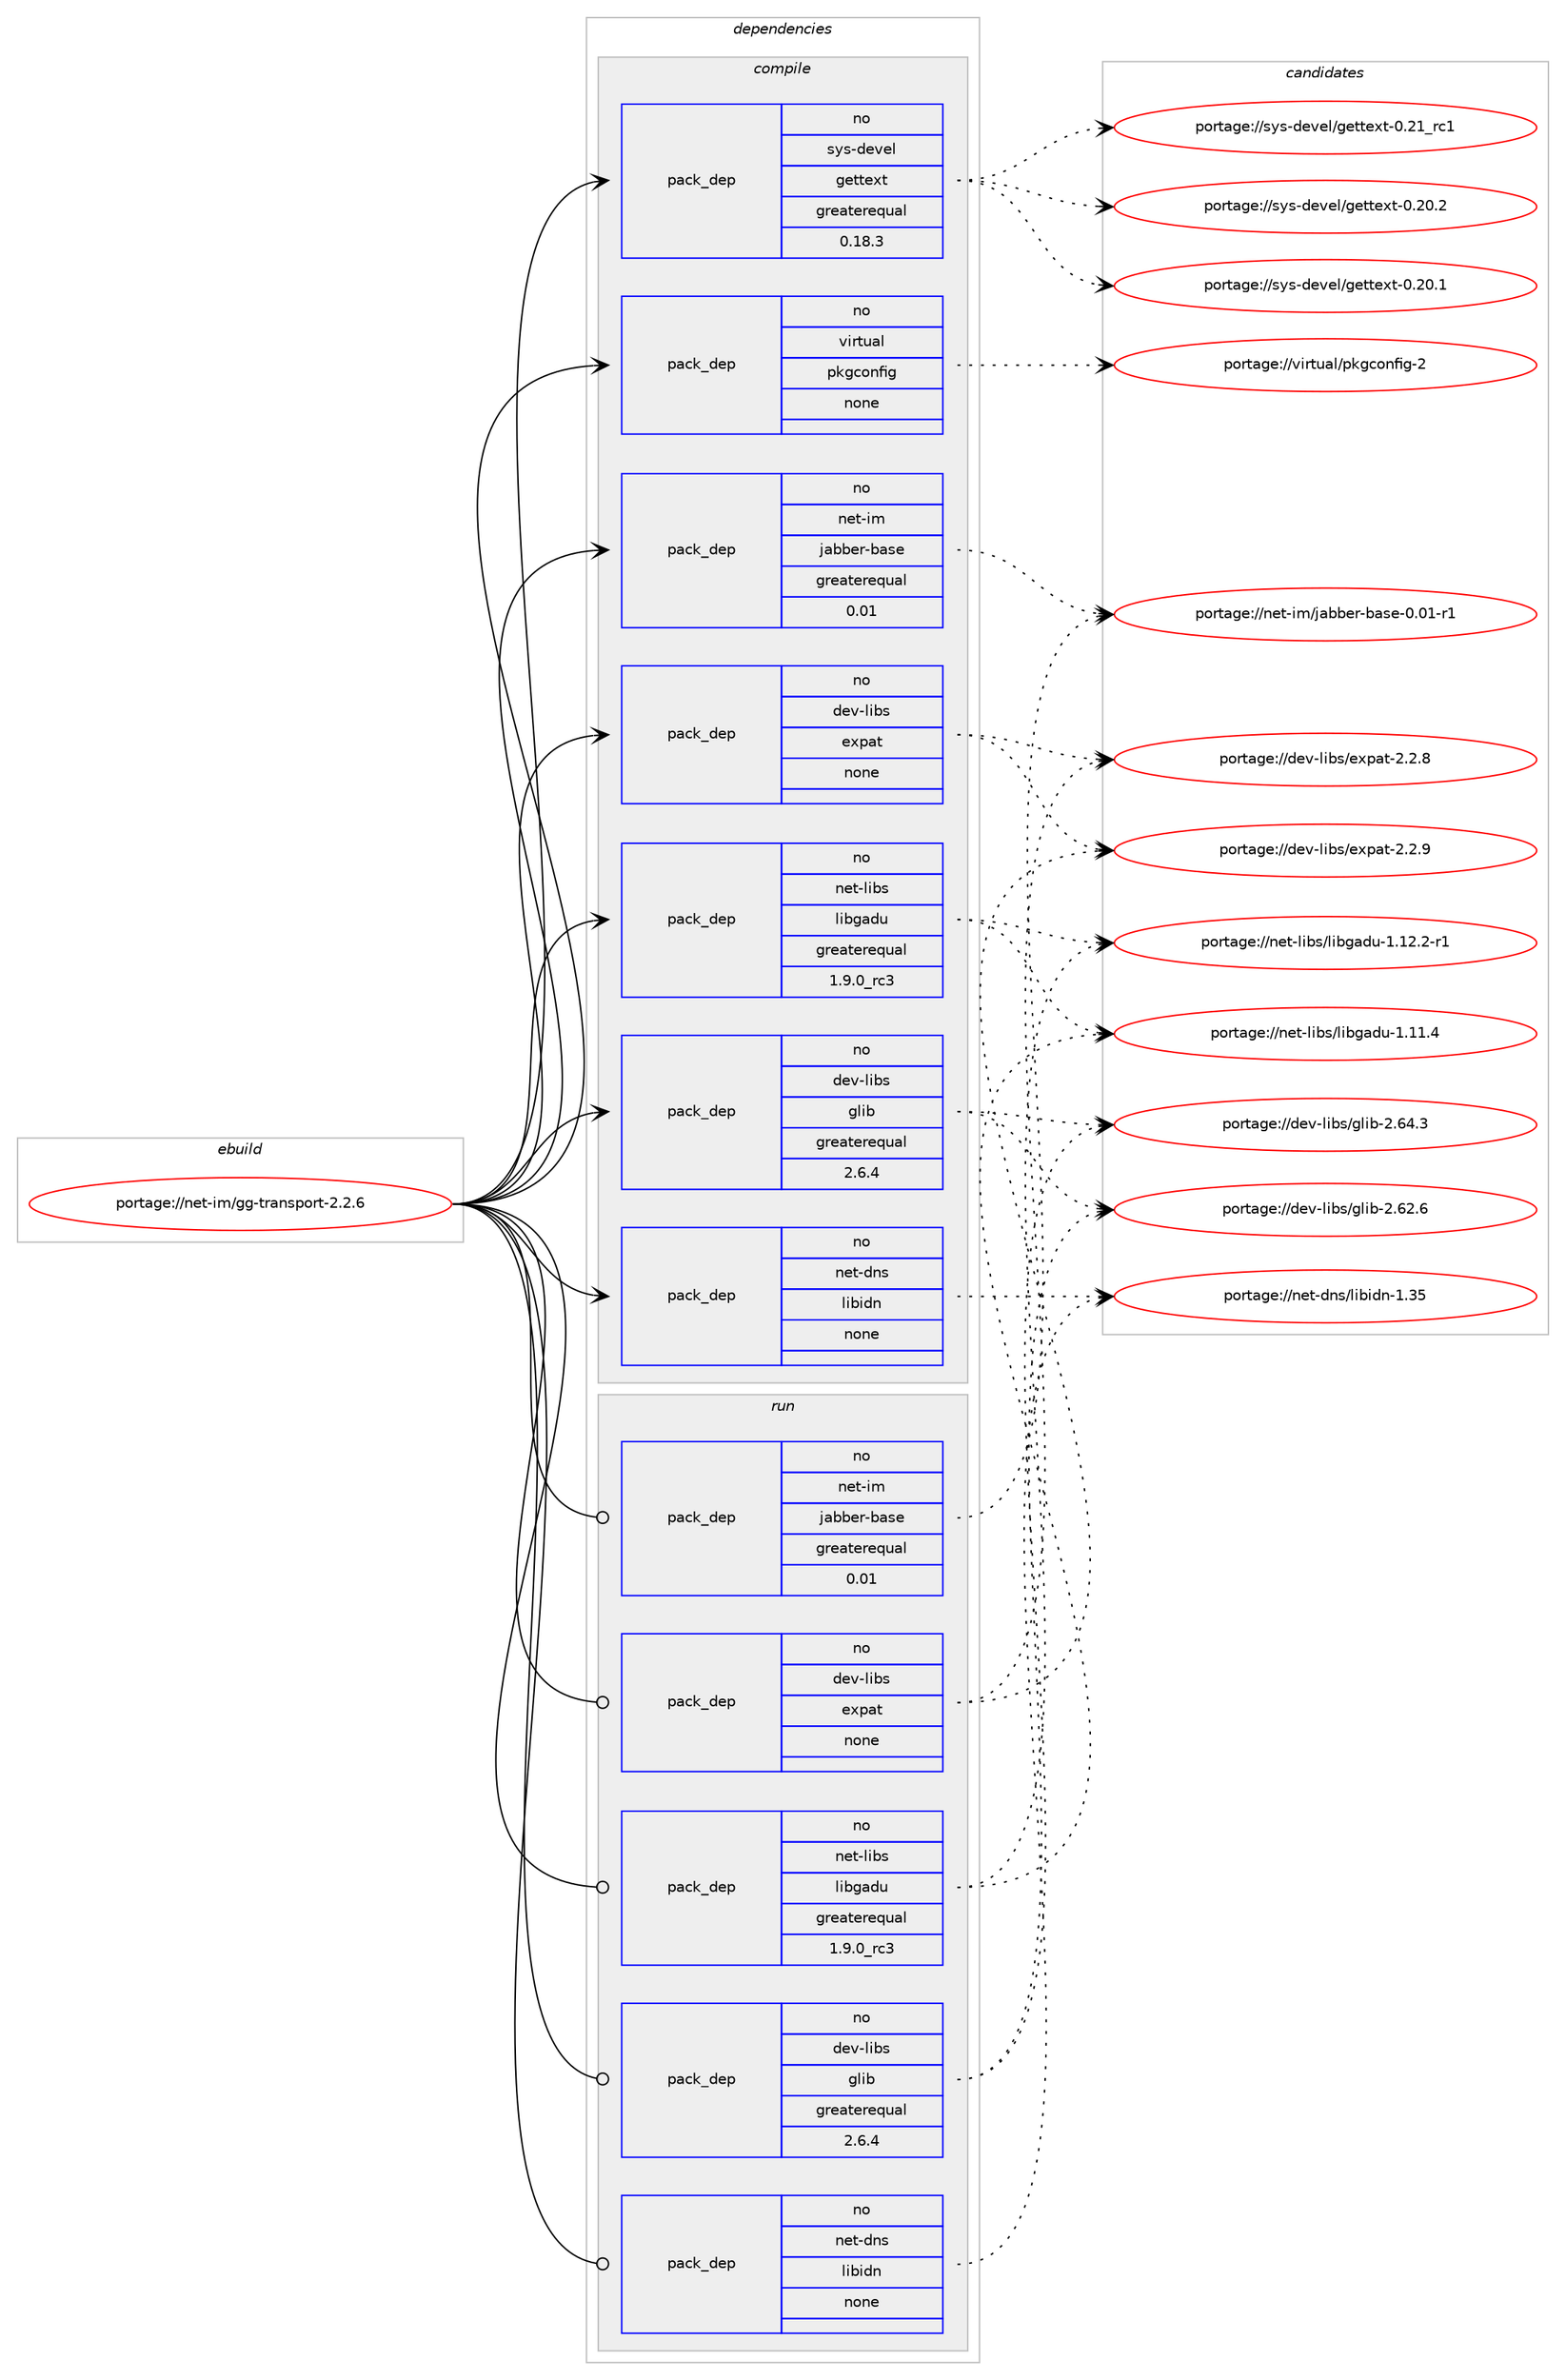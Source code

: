 digraph prolog {

# *************
# Graph options
# *************

newrank=true;
concentrate=true;
compound=true;
graph [rankdir=LR,fontname=Helvetica,fontsize=10,ranksep=1.5];#, ranksep=2.5, nodesep=0.2];
edge  [arrowhead=vee];
node  [fontname=Helvetica,fontsize=10];

# **********
# The ebuild
# **********

subgraph cluster_leftcol {
color=gray;
rank=same;
label=<<i>ebuild</i>>;
id [label="portage://net-im/gg-transport-2.2.6", color=red, width=4, href="../net-im/gg-transport-2.2.6.svg"];
}

# ****************
# The dependencies
# ****************

subgraph cluster_midcol {
color=gray;
label=<<i>dependencies</i>>;
subgraph cluster_compile {
fillcolor="#eeeeee";
style=filled;
label=<<i>compile</i>>;
subgraph pack6162 {
dependency7155 [label=<<TABLE BORDER="0" CELLBORDER="1" CELLSPACING="0" CELLPADDING="4" WIDTH="220"><TR><TD ROWSPAN="6" CELLPADDING="30">pack_dep</TD></TR><TR><TD WIDTH="110">no</TD></TR><TR><TD>dev-libs</TD></TR><TR><TD>expat</TD></TR><TR><TD>none</TD></TR><TR><TD></TD></TR></TABLE>>, shape=none, color=blue];
}
id:e -> dependency7155:w [weight=20,style="solid",arrowhead="vee"];
subgraph pack6163 {
dependency7156 [label=<<TABLE BORDER="0" CELLBORDER="1" CELLSPACING="0" CELLPADDING="4" WIDTH="220"><TR><TD ROWSPAN="6" CELLPADDING="30">pack_dep</TD></TR><TR><TD WIDTH="110">no</TD></TR><TR><TD>dev-libs</TD></TR><TR><TD>glib</TD></TR><TR><TD>greaterequal</TD></TR><TR><TD>2.6.4</TD></TR></TABLE>>, shape=none, color=blue];
}
id:e -> dependency7156:w [weight=20,style="solid",arrowhead="vee"];
subgraph pack6164 {
dependency7157 [label=<<TABLE BORDER="0" CELLBORDER="1" CELLSPACING="0" CELLPADDING="4" WIDTH="220"><TR><TD ROWSPAN="6" CELLPADDING="30">pack_dep</TD></TR><TR><TD WIDTH="110">no</TD></TR><TR><TD>net-dns</TD></TR><TR><TD>libidn</TD></TR><TR><TD>none</TD></TR><TR><TD></TD></TR></TABLE>>, shape=none, color=blue];
}
id:e -> dependency7157:w [weight=20,style="solid",arrowhead="vee"];
subgraph pack6165 {
dependency7158 [label=<<TABLE BORDER="0" CELLBORDER="1" CELLSPACING="0" CELLPADDING="4" WIDTH="220"><TR><TD ROWSPAN="6" CELLPADDING="30">pack_dep</TD></TR><TR><TD WIDTH="110">no</TD></TR><TR><TD>net-im</TD></TR><TR><TD>jabber-base</TD></TR><TR><TD>greaterequal</TD></TR><TR><TD>0.01</TD></TR></TABLE>>, shape=none, color=blue];
}
id:e -> dependency7158:w [weight=20,style="solid",arrowhead="vee"];
subgraph pack6166 {
dependency7159 [label=<<TABLE BORDER="0" CELLBORDER="1" CELLSPACING="0" CELLPADDING="4" WIDTH="220"><TR><TD ROWSPAN="6" CELLPADDING="30">pack_dep</TD></TR><TR><TD WIDTH="110">no</TD></TR><TR><TD>net-libs</TD></TR><TR><TD>libgadu</TD></TR><TR><TD>greaterequal</TD></TR><TR><TD>1.9.0_rc3</TD></TR></TABLE>>, shape=none, color=blue];
}
id:e -> dependency7159:w [weight=20,style="solid",arrowhead="vee"];
subgraph pack6167 {
dependency7160 [label=<<TABLE BORDER="0" CELLBORDER="1" CELLSPACING="0" CELLPADDING="4" WIDTH="220"><TR><TD ROWSPAN="6" CELLPADDING="30">pack_dep</TD></TR><TR><TD WIDTH="110">no</TD></TR><TR><TD>sys-devel</TD></TR><TR><TD>gettext</TD></TR><TR><TD>greaterequal</TD></TR><TR><TD>0.18.3</TD></TR></TABLE>>, shape=none, color=blue];
}
id:e -> dependency7160:w [weight=20,style="solid",arrowhead="vee"];
subgraph pack6168 {
dependency7161 [label=<<TABLE BORDER="0" CELLBORDER="1" CELLSPACING="0" CELLPADDING="4" WIDTH="220"><TR><TD ROWSPAN="6" CELLPADDING="30">pack_dep</TD></TR><TR><TD WIDTH="110">no</TD></TR><TR><TD>virtual</TD></TR><TR><TD>pkgconfig</TD></TR><TR><TD>none</TD></TR><TR><TD></TD></TR></TABLE>>, shape=none, color=blue];
}
id:e -> dependency7161:w [weight=20,style="solid",arrowhead="vee"];
}
subgraph cluster_compileandrun {
fillcolor="#eeeeee";
style=filled;
label=<<i>compile and run</i>>;
}
subgraph cluster_run {
fillcolor="#eeeeee";
style=filled;
label=<<i>run</i>>;
subgraph pack6169 {
dependency7162 [label=<<TABLE BORDER="0" CELLBORDER="1" CELLSPACING="0" CELLPADDING="4" WIDTH="220"><TR><TD ROWSPAN="6" CELLPADDING="30">pack_dep</TD></TR><TR><TD WIDTH="110">no</TD></TR><TR><TD>dev-libs</TD></TR><TR><TD>expat</TD></TR><TR><TD>none</TD></TR><TR><TD></TD></TR></TABLE>>, shape=none, color=blue];
}
id:e -> dependency7162:w [weight=20,style="solid",arrowhead="odot"];
subgraph pack6170 {
dependency7163 [label=<<TABLE BORDER="0" CELLBORDER="1" CELLSPACING="0" CELLPADDING="4" WIDTH="220"><TR><TD ROWSPAN="6" CELLPADDING="30">pack_dep</TD></TR><TR><TD WIDTH="110">no</TD></TR><TR><TD>dev-libs</TD></TR><TR><TD>glib</TD></TR><TR><TD>greaterequal</TD></TR><TR><TD>2.6.4</TD></TR></TABLE>>, shape=none, color=blue];
}
id:e -> dependency7163:w [weight=20,style="solid",arrowhead="odot"];
subgraph pack6171 {
dependency7164 [label=<<TABLE BORDER="0" CELLBORDER="1" CELLSPACING="0" CELLPADDING="4" WIDTH="220"><TR><TD ROWSPAN="6" CELLPADDING="30">pack_dep</TD></TR><TR><TD WIDTH="110">no</TD></TR><TR><TD>net-dns</TD></TR><TR><TD>libidn</TD></TR><TR><TD>none</TD></TR><TR><TD></TD></TR></TABLE>>, shape=none, color=blue];
}
id:e -> dependency7164:w [weight=20,style="solid",arrowhead="odot"];
subgraph pack6172 {
dependency7165 [label=<<TABLE BORDER="0" CELLBORDER="1" CELLSPACING="0" CELLPADDING="4" WIDTH="220"><TR><TD ROWSPAN="6" CELLPADDING="30">pack_dep</TD></TR><TR><TD WIDTH="110">no</TD></TR><TR><TD>net-im</TD></TR><TR><TD>jabber-base</TD></TR><TR><TD>greaterequal</TD></TR><TR><TD>0.01</TD></TR></TABLE>>, shape=none, color=blue];
}
id:e -> dependency7165:w [weight=20,style="solid",arrowhead="odot"];
subgraph pack6173 {
dependency7166 [label=<<TABLE BORDER="0" CELLBORDER="1" CELLSPACING="0" CELLPADDING="4" WIDTH="220"><TR><TD ROWSPAN="6" CELLPADDING="30">pack_dep</TD></TR><TR><TD WIDTH="110">no</TD></TR><TR><TD>net-libs</TD></TR><TR><TD>libgadu</TD></TR><TR><TD>greaterequal</TD></TR><TR><TD>1.9.0_rc3</TD></TR></TABLE>>, shape=none, color=blue];
}
id:e -> dependency7166:w [weight=20,style="solid",arrowhead="odot"];
}
}

# **************
# The candidates
# **************

subgraph cluster_choices {
rank=same;
color=gray;
label=<<i>candidates</i>>;

subgraph choice6162 {
color=black;
nodesep=1;
choice10010111845108105981154710112011297116455046504657 [label="portage://dev-libs/expat-2.2.9", color=red, width=4,href="../dev-libs/expat-2.2.9.svg"];
choice10010111845108105981154710112011297116455046504656 [label="portage://dev-libs/expat-2.2.8", color=red, width=4,href="../dev-libs/expat-2.2.8.svg"];
dependency7155:e -> choice10010111845108105981154710112011297116455046504657:w [style=dotted,weight="100"];
dependency7155:e -> choice10010111845108105981154710112011297116455046504656:w [style=dotted,weight="100"];
}
subgraph choice6163 {
color=black;
nodesep=1;
choice1001011184510810598115471031081059845504654524651 [label="portage://dev-libs/glib-2.64.3", color=red, width=4,href="../dev-libs/glib-2.64.3.svg"];
choice1001011184510810598115471031081059845504654504654 [label="portage://dev-libs/glib-2.62.6", color=red, width=4,href="../dev-libs/glib-2.62.6.svg"];
dependency7156:e -> choice1001011184510810598115471031081059845504654524651:w [style=dotted,weight="100"];
dependency7156:e -> choice1001011184510810598115471031081059845504654504654:w [style=dotted,weight="100"];
}
subgraph choice6164 {
color=black;
nodesep=1;
choice1101011164510011011547108105981051001104549465153 [label="portage://net-dns/libidn-1.35", color=red, width=4,href="../net-dns/libidn-1.35.svg"];
dependency7157:e -> choice1101011164510011011547108105981051001104549465153:w [style=dotted,weight="100"];
}
subgraph choice6165 {
color=black;
nodesep=1;
choice110101116451051094710697989810111445989711510145484648494511449 [label="portage://net-im/jabber-base-0.01-r1", color=red, width=4,href="../net-im/jabber-base-0.01-r1.svg"];
dependency7158:e -> choice110101116451051094710697989810111445989711510145484648494511449:w [style=dotted,weight="100"];
}
subgraph choice6166 {
color=black;
nodesep=1;
choice1101011164510810598115471081059810397100117454946495046504511449 [label="portage://net-libs/libgadu-1.12.2-r1", color=red, width=4,href="../net-libs/libgadu-1.12.2-r1.svg"];
choice110101116451081059811547108105981039710011745494649494652 [label="portage://net-libs/libgadu-1.11.4", color=red, width=4,href="../net-libs/libgadu-1.11.4.svg"];
dependency7159:e -> choice1101011164510810598115471081059810397100117454946495046504511449:w [style=dotted,weight="100"];
dependency7159:e -> choice110101116451081059811547108105981039710011745494649494652:w [style=dotted,weight="100"];
}
subgraph choice6167 {
color=black;
nodesep=1;
choice11512111545100101118101108471031011161161011201164548465049951149949 [label="portage://sys-devel/gettext-0.21_rc1", color=red, width=4,href="../sys-devel/gettext-0.21_rc1.svg"];
choice115121115451001011181011084710310111611610112011645484650484650 [label="portage://sys-devel/gettext-0.20.2", color=red, width=4,href="../sys-devel/gettext-0.20.2.svg"];
choice115121115451001011181011084710310111611610112011645484650484649 [label="portage://sys-devel/gettext-0.20.1", color=red, width=4,href="../sys-devel/gettext-0.20.1.svg"];
dependency7160:e -> choice11512111545100101118101108471031011161161011201164548465049951149949:w [style=dotted,weight="100"];
dependency7160:e -> choice115121115451001011181011084710310111611610112011645484650484650:w [style=dotted,weight="100"];
dependency7160:e -> choice115121115451001011181011084710310111611610112011645484650484649:w [style=dotted,weight="100"];
}
subgraph choice6168 {
color=black;
nodesep=1;
choice1181051141161179710847112107103991111101021051034550 [label="portage://virtual/pkgconfig-2", color=red, width=4,href="../virtual/pkgconfig-2.svg"];
dependency7161:e -> choice1181051141161179710847112107103991111101021051034550:w [style=dotted,weight="100"];
}
subgraph choice6169 {
color=black;
nodesep=1;
choice10010111845108105981154710112011297116455046504657 [label="portage://dev-libs/expat-2.2.9", color=red, width=4,href="../dev-libs/expat-2.2.9.svg"];
choice10010111845108105981154710112011297116455046504656 [label="portage://dev-libs/expat-2.2.8", color=red, width=4,href="../dev-libs/expat-2.2.8.svg"];
dependency7162:e -> choice10010111845108105981154710112011297116455046504657:w [style=dotted,weight="100"];
dependency7162:e -> choice10010111845108105981154710112011297116455046504656:w [style=dotted,weight="100"];
}
subgraph choice6170 {
color=black;
nodesep=1;
choice1001011184510810598115471031081059845504654524651 [label="portage://dev-libs/glib-2.64.3", color=red, width=4,href="../dev-libs/glib-2.64.3.svg"];
choice1001011184510810598115471031081059845504654504654 [label="portage://dev-libs/glib-2.62.6", color=red, width=4,href="../dev-libs/glib-2.62.6.svg"];
dependency7163:e -> choice1001011184510810598115471031081059845504654524651:w [style=dotted,weight="100"];
dependency7163:e -> choice1001011184510810598115471031081059845504654504654:w [style=dotted,weight="100"];
}
subgraph choice6171 {
color=black;
nodesep=1;
choice1101011164510011011547108105981051001104549465153 [label="portage://net-dns/libidn-1.35", color=red, width=4,href="../net-dns/libidn-1.35.svg"];
dependency7164:e -> choice1101011164510011011547108105981051001104549465153:w [style=dotted,weight="100"];
}
subgraph choice6172 {
color=black;
nodesep=1;
choice110101116451051094710697989810111445989711510145484648494511449 [label="portage://net-im/jabber-base-0.01-r1", color=red, width=4,href="../net-im/jabber-base-0.01-r1.svg"];
dependency7165:e -> choice110101116451051094710697989810111445989711510145484648494511449:w [style=dotted,weight="100"];
}
subgraph choice6173 {
color=black;
nodesep=1;
choice1101011164510810598115471081059810397100117454946495046504511449 [label="portage://net-libs/libgadu-1.12.2-r1", color=red, width=4,href="../net-libs/libgadu-1.12.2-r1.svg"];
choice110101116451081059811547108105981039710011745494649494652 [label="portage://net-libs/libgadu-1.11.4", color=red, width=4,href="../net-libs/libgadu-1.11.4.svg"];
dependency7166:e -> choice1101011164510810598115471081059810397100117454946495046504511449:w [style=dotted,weight="100"];
dependency7166:e -> choice110101116451081059811547108105981039710011745494649494652:w [style=dotted,weight="100"];
}
}

}
